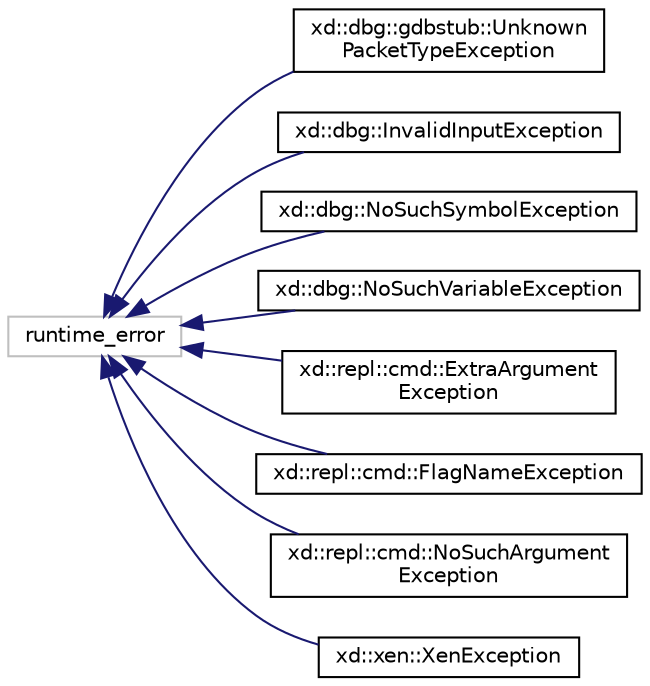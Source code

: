 digraph "Graphical Class Hierarchy"
{
  edge [fontname="Helvetica",fontsize="10",labelfontname="Helvetica",labelfontsize="10"];
  node [fontname="Helvetica",fontsize="10",shape=record];
  rankdir="LR";
  Node18 [label="runtime_error",height=0.2,width=0.4,color="grey75", fillcolor="white", style="filled"];
  Node18 -> Node0 [dir="back",color="midnightblue",fontsize="10",style="solid",fontname="Helvetica"];
  Node0 [label="xd::dbg::gdbstub::Unknown\lPacketTypeException",height=0.2,width=0.4,color="black", fillcolor="white", style="filled",URL="$classxd_1_1dbg_1_1gdbstub_1_1_unknown_packet_type_exception.html"];
  Node18 -> Node20 [dir="back",color="midnightblue",fontsize="10",style="solid",fontname="Helvetica"];
  Node20 [label="xd::dbg::InvalidInputException",height=0.2,width=0.4,color="black", fillcolor="white", style="filled",URL="$classxd_1_1dbg_1_1_invalid_input_exception.html"];
  Node18 -> Node21 [dir="back",color="midnightblue",fontsize="10",style="solid",fontname="Helvetica"];
  Node21 [label="xd::dbg::NoSuchSymbolException",height=0.2,width=0.4,color="black", fillcolor="white", style="filled",URL="$classxd_1_1dbg_1_1_no_such_symbol_exception.html"];
  Node18 -> Node22 [dir="back",color="midnightblue",fontsize="10",style="solid",fontname="Helvetica"];
  Node22 [label="xd::dbg::NoSuchVariableException",height=0.2,width=0.4,color="black", fillcolor="white", style="filled",URL="$classxd_1_1dbg_1_1_no_such_variable_exception.html"];
  Node18 -> Node23 [dir="back",color="midnightblue",fontsize="10",style="solid",fontname="Helvetica"];
  Node23 [label="xd::repl::cmd::ExtraArgument\lException",height=0.2,width=0.4,color="black", fillcolor="white", style="filled",URL="$classxd_1_1repl_1_1cmd_1_1_extra_argument_exception.html"];
  Node18 -> Node24 [dir="back",color="midnightblue",fontsize="10",style="solid",fontname="Helvetica"];
  Node24 [label="xd::repl::cmd::FlagNameException",height=0.2,width=0.4,color="black", fillcolor="white", style="filled",URL="$classxd_1_1repl_1_1cmd_1_1_flag_name_exception.html"];
  Node18 -> Node25 [dir="back",color="midnightblue",fontsize="10",style="solid",fontname="Helvetica"];
  Node25 [label="xd::repl::cmd::NoSuchArgument\lException",height=0.2,width=0.4,color="black", fillcolor="white", style="filled",URL="$classxd_1_1repl_1_1cmd_1_1_no_such_argument_exception.html"];
  Node18 -> Node26 [dir="back",color="midnightblue",fontsize="10",style="solid",fontname="Helvetica"];
  Node26 [label="xd::xen::XenException",height=0.2,width=0.4,color="black", fillcolor="white", style="filled",URL="$classxd_1_1xen_1_1_xen_exception.html"];
}
